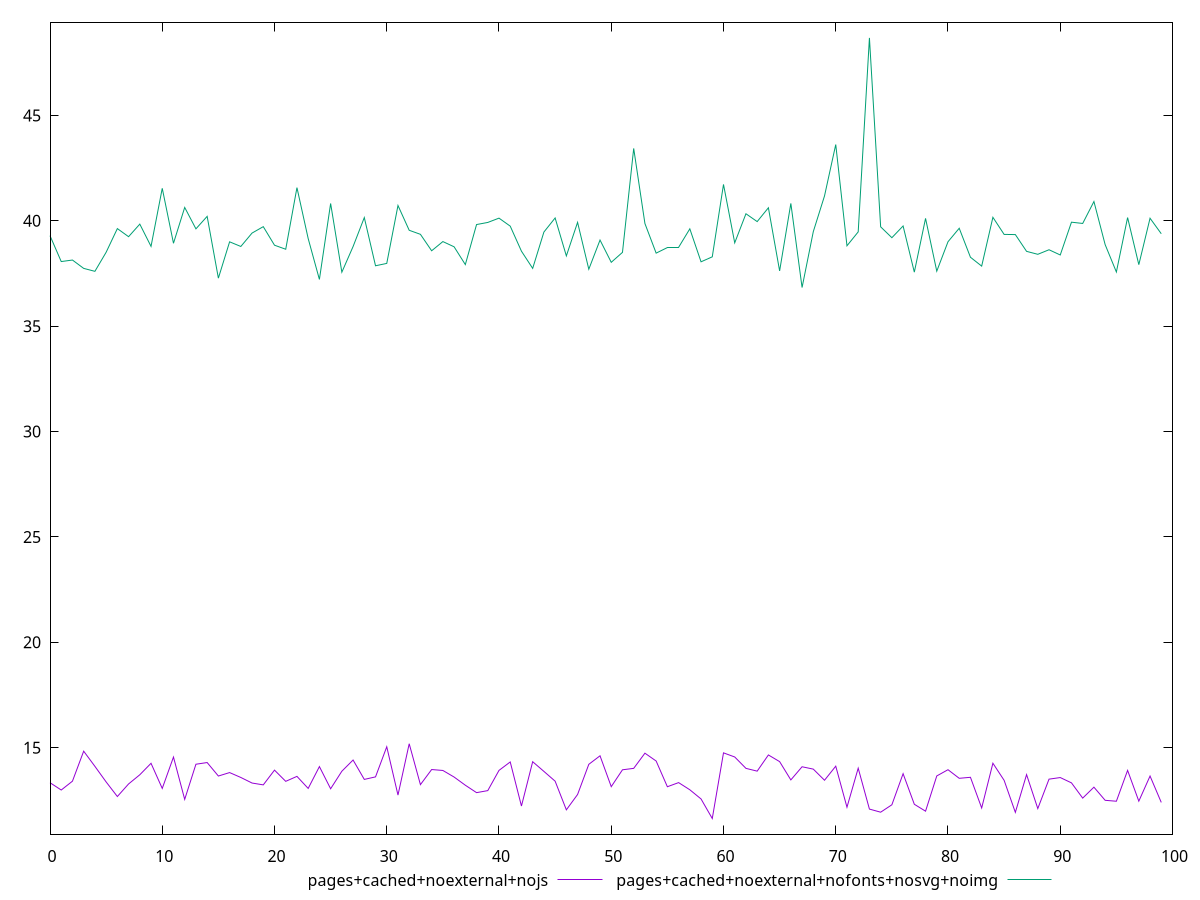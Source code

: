 reset
set terminal svg size 640, 500
set output "reprap/bootup-time/comparison/line/10_vs_11.svg"

$pagesCachedNoexternalNojs <<EOF
0 13.34
1 12.992
2 13.412000000000003
3 14.836
4 14.116000000000003
5 13.376000000000001
6 12.684000000000001
7 13.280000000000001
8 13.716
9 14.26
10 13.068000000000001
11 14.556000000000001
12 12.548
13 14.216000000000001
14 14.296000000000003
15 13.656
16 13.82
17 13.588
18 13.324000000000002
19 13.236
20 13.936
21 13.404
22 13.64
23 13.068000000000001
24 14.104000000000001
25 13.052
26 13.884000000000002
27 14.415999999999999
28 13.496
29 13.616
30 15.043999999999997
31 12.752000000000002
32 15.188000000000002
33 13.248
34 13.964
35 13.92
36 13.608
37 13.219999999999999
38 12.868000000000002
39 12.963999999999999
40 13.924
41 14.324000000000002
42 12.232
43 14.335999999999999
44 13.876000000000001
45 13.411999999999999
46 12.052
47 12.780000000000001
48 14.212
49 14.616000000000003
50 13.152000000000001
51 13.952
52 14.020000000000001
53 14.740000000000002
54 14.368000000000002
55 13.148
56 13.344000000000001
57 13.004000000000001
58 12.568000000000001
59 11.64
60 14.755999999999998
61 14.560000000000002
62 14.02
63 13.888
64 14.655999999999999
65 14.340000000000002
66 13.472000000000001
67 14.096
68 13.984000000000002
69 13.456000000000001
70 14.124
71 12.176000000000002
72 14.027999999999999
73 12.088000000000001
74 11.940000000000001
75 12.292000000000002
76 13.768
77 12.316
78 11.988
79 13.66
80 13.956
81 13.548
82 13.596
83 12.14
84 14.264000000000001
85 13.451999999999998
86 11.932000000000002
87 13.724
88 12.112
89 13.508
90 13.584000000000001
91 13.332000000000003
92 12.608000000000002
93 13.128
94 12.504000000000001
95 12.46
96 13.924
97 12.464000000000002
98 13.656000000000002
99 12.404
EOF

$pagesCachedNoexternalNofontsNosvgNoimg <<EOF
0 39.295999999999985
1 38.068
2 38.13999999999999
3 37.74399999999999
4 37.603999999999985
5 38.507999999999996
6 39.63199999999999
7 39.24799999999999
8 39.844
9 38.78799999999998
10 41.54399999999998
11 38.93599999999999
12 40.63599999999998
13 39.61999999999999
14 40.211999999999996
15 37.27999999999999
16 39.00399999999999
17 38.78399999999999
18 39.419999999999995
19 39.72399999999999
20 38.84399999999999
21 38.652
22 41.575999999999986
23 39.15999999999999
24 37.21999999999999
25 40.823999999999984
26 37.56399999999999
27 38.78
28 40.15599999999999
29 37.86799999999999
30 37.97999999999999
31 40.72799999999999
32 39.55199999999998
33 39.359999999999985
34 38.579999999999984
35 39.015999999999984
36 38.76799999999999
37 37.92399999999998
38 39.823999999999984
39 39.92399999999998
40 40.127999999999986
41 39.74799999999999
42 38.55999999999999
43 37.743999999999986
44 39.46799999999999
45 40.13599999999999
46 38.33599999999999
47 39.92799999999998
48 37.70399999999999
49 39.087999999999994
50 38.03199999999998
51 38.503999999999984
52 43.435999999999986
53 39.87199999999998
54 38.46799999999999
55 38.719999999999985
56 38.719999999999985
57 39.61999999999999
58 38.056
59 38.29199999999999
60 41.72799999999999
61 38.95599999999999
62 40.33599999999999
63 39.963999999999984
64 40.61999999999999
65 37.62399999999999
66 40.827999999999996
67 36.83599999999999
68 39.487999999999985
69 41.184
70 43.61999999999999
71 38.815999999999995
72 39.47599999999999
73 48.67999999999998
74 39.71599999999999
75 39.19999999999999
76 39.75599999999997
77 37.56399999999998
78 40.115999999999985
79 37.61199999999998
80 39.00799999999999
81 39.64799999999999
82 38.27199999999999
83 37.85199999999999
84 40.16799999999999
85 39.35599999999999
86 39.347999999999985
87 38.55199999999999
88 38.41199999999998
89 38.627999999999986
90 38.379999999999995
91 39.93599999999999
92 39.87599999999998
93 40.916
94 38.871999999999986
95 37.57199999999999
96 40.155999999999985
97 37.91999999999999
98 40.12399999999999
99 39.38799999999999
EOF

set key outside below
set yrange [10.8992:49.42079999999998]

plot \
  $pagesCachedNoexternalNojs title "pages+cached+noexternal+nojs" with line, \
  $pagesCachedNoexternalNofontsNosvgNoimg title "pages+cached+noexternal+nofonts+nosvg+noimg" with line, \


reset